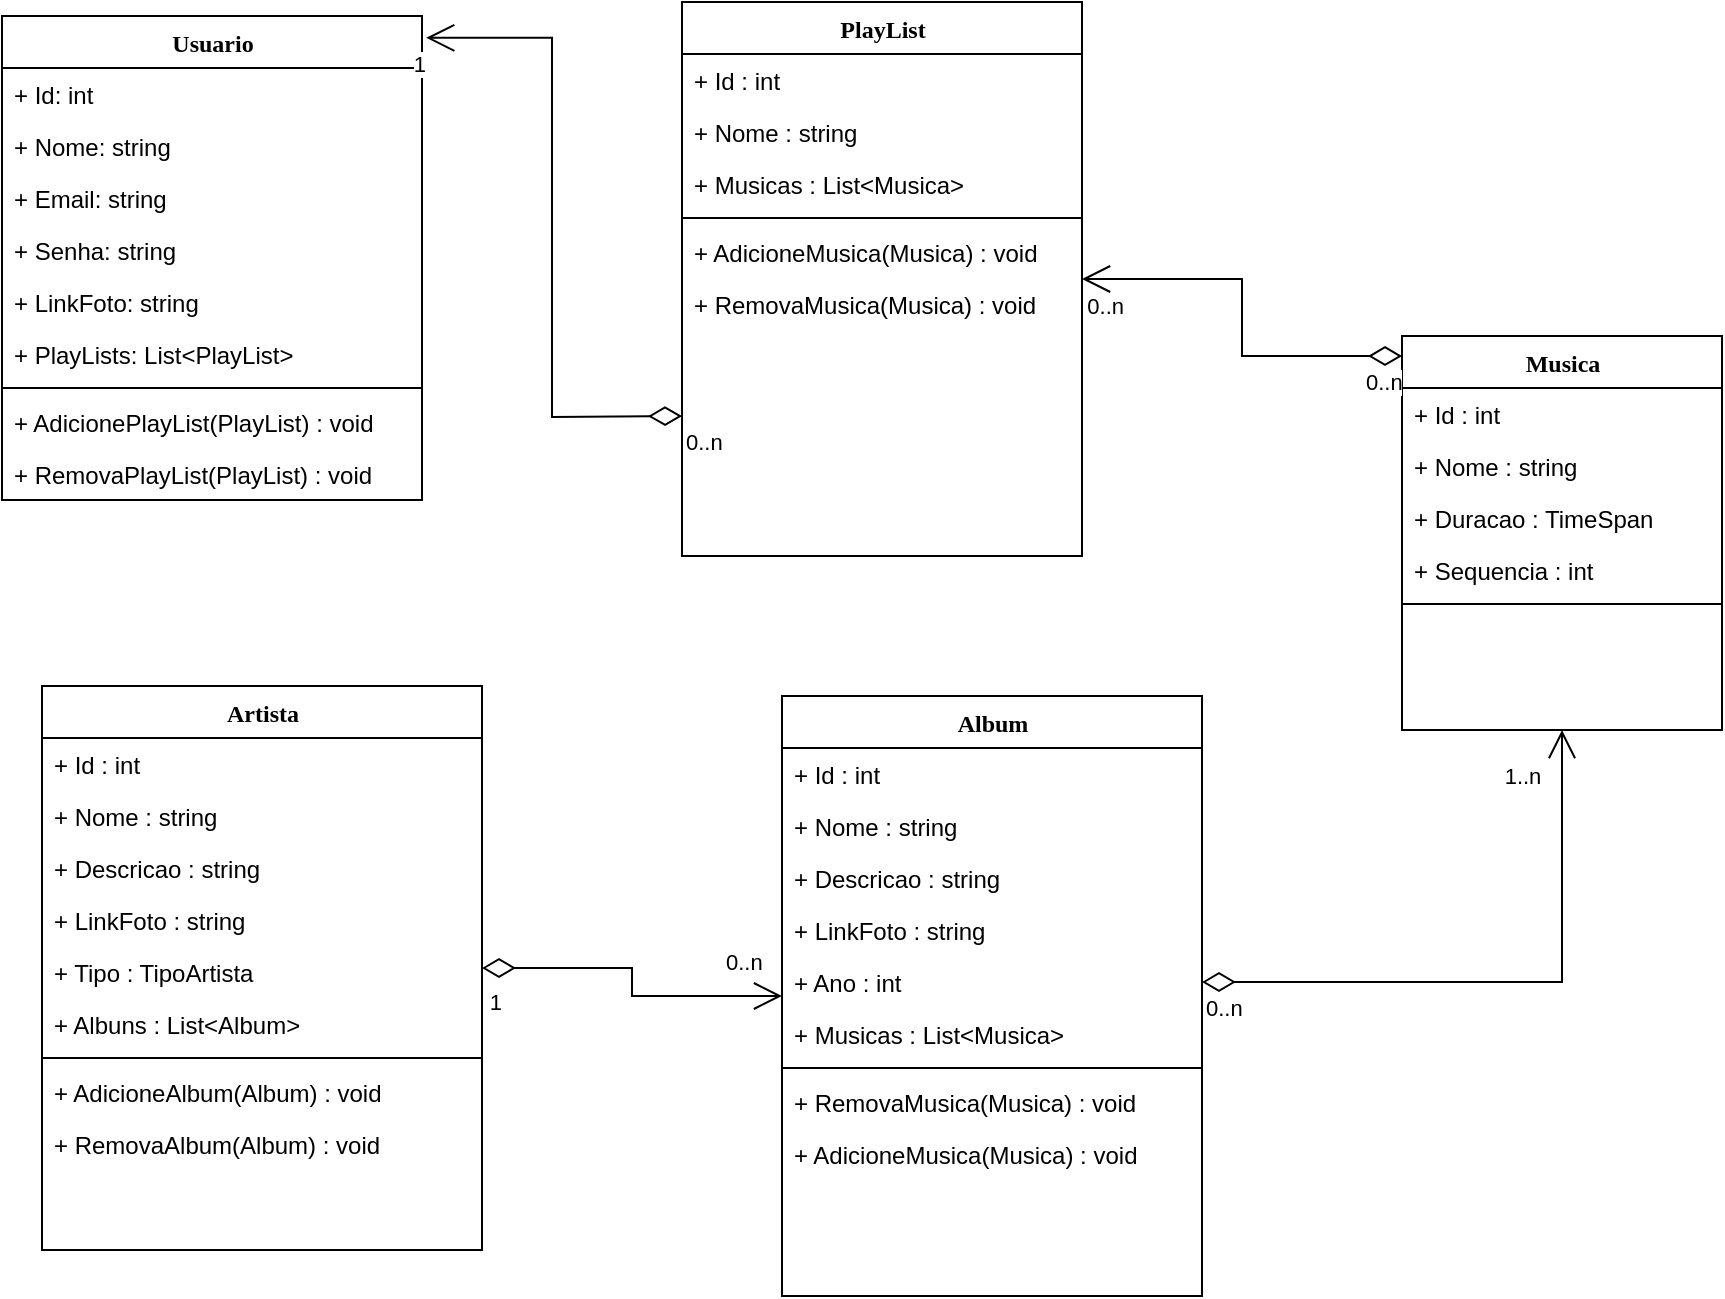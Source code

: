 <mxfile version="19.0.0" type="google"><diagram name="Page-1" id="9f46799a-70d6-7492-0946-bef42562c5a5"><mxGraphModel grid="1" page="1" gridSize="10" guides="1" tooltips="1" connect="1" arrows="1" fold="1" pageScale="1" pageWidth="1100" pageHeight="850" background="none" math="0" shadow="0"><root><mxCell id="0"/><mxCell id="1" parent="0"/><mxCell id="78961159f06e98e8-17" value="Usuario" style="swimlane;html=1;fontStyle=1;align=center;verticalAlign=top;childLayout=stackLayout;horizontal=1;startSize=26;horizontalStack=0;resizeParent=1;resizeLast=0;collapsible=1;marginBottom=0;swimlaneFillColor=#ffffff;rounded=0;shadow=0;comic=0;labelBackgroundColor=none;strokeWidth=1;fillColor=none;fontFamily=Verdana;fontSize=12" vertex="1" parent="1"><mxGeometry x="90" y="90" width="210" height="242" as="geometry"/></mxCell><mxCell id="78961159f06e98e8-21" value="+ Id: int" style="text;html=1;strokeColor=none;fillColor=none;align=left;verticalAlign=top;spacingLeft=4;spacingRight=4;whiteSpace=wrap;overflow=hidden;rotatable=0;points=[[0,0.5],[1,0.5]];portConstraint=eastwest;" vertex="1" parent="78961159f06e98e8-17"><mxGeometry y="26" width="210" height="26" as="geometry"/></mxCell><mxCell id="78961159f06e98e8-23" value="+ Nome: string" style="text;html=1;strokeColor=none;fillColor=none;align=left;verticalAlign=top;spacingLeft=4;spacingRight=4;whiteSpace=wrap;overflow=hidden;rotatable=0;points=[[0,0.5],[1,0.5]];portConstraint=eastwest;" vertex="1" parent="78961159f06e98e8-17"><mxGeometry y="52" width="210" height="26" as="geometry"/></mxCell><mxCell id="78961159f06e98e8-25" value="+ Email: string" style="text;html=1;strokeColor=none;fillColor=none;align=left;verticalAlign=top;spacingLeft=4;spacingRight=4;whiteSpace=wrap;overflow=hidden;rotatable=0;points=[[0,0.5],[1,0.5]];portConstraint=eastwest;" vertex="1" parent="78961159f06e98e8-17"><mxGeometry y="78" width="210" height="26" as="geometry"/></mxCell><mxCell id="78961159f06e98e8-26" value="+ Senha: string" style="text;html=1;strokeColor=none;fillColor=none;align=left;verticalAlign=top;spacingLeft=4;spacingRight=4;whiteSpace=wrap;overflow=hidden;rotatable=0;points=[[0,0.5],[1,0.5]];portConstraint=eastwest;" vertex="1" parent="78961159f06e98e8-17"><mxGeometry y="104" width="210" height="26" as="geometry"/></mxCell><mxCell id="78961159f06e98e8-24" value="+ LinkFoto: string" style="text;html=1;strokeColor=none;fillColor=none;align=left;verticalAlign=top;spacingLeft=4;spacingRight=4;whiteSpace=wrap;overflow=hidden;rotatable=0;points=[[0,0.5],[1,0.5]];portConstraint=eastwest;" vertex="1" parent="78961159f06e98e8-17"><mxGeometry y="130" width="210" height="26" as="geometry"/></mxCell><mxCell id="S0zHs87KiA6PrJQPkx54-1" value="+ PlayLists: List&amp;lt;PlayList&amp;gt;" style="text;html=1;strokeColor=none;fillColor=none;align=left;verticalAlign=top;spacingLeft=4;spacingRight=4;whiteSpace=wrap;overflow=hidden;rotatable=0;points=[[0,0.5],[1,0.5]];portConstraint=eastwest;" vertex="1" parent="78961159f06e98e8-17"><mxGeometry y="156" width="210" height="26" as="geometry"/></mxCell><mxCell id="78961159f06e98e8-19" value="" style="line;html=1;strokeWidth=1;fillColor=none;align=left;verticalAlign=middle;spacingTop=-1;spacingLeft=3;spacingRight=3;rotatable=0;labelPosition=right;points=[];portConstraint=eastwest;" vertex="1" parent="78961159f06e98e8-17"><mxGeometry y="182" width="210" height="8" as="geometry"/></mxCell><mxCell id="78961159f06e98e8-20" value="+ AdicionePlayList(PlayList) : void" style="text;html=1;strokeColor=none;fillColor=none;align=left;verticalAlign=top;spacingLeft=4;spacingRight=4;whiteSpace=wrap;overflow=hidden;rotatable=0;points=[[0,0.5],[1,0.5]];portConstraint=eastwest;" vertex="1" parent="78961159f06e98e8-17"><mxGeometry y="190" width="210" height="26" as="geometry"/></mxCell><mxCell id="S0zHs87KiA6PrJQPkx54-2" value="+ RemovaPlayList(PlayList) : void" style="text;html=1;strokeColor=none;fillColor=none;align=left;verticalAlign=top;spacingLeft=4;spacingRight=4;whiteSpace=wrap;overflow=hidden;rotatable=0;points=[[0,0.5],[1,0.5]];portConstraint=eastwest;" vertex="1" parent="78961159f06e98e8-17"><mxGeometry y="216" width="210" height="26" as="geometry"/></mxCell><mxCell id="78961159f06e98e8-30" value="PlayList" style="swimlane;html=1;fontStyle=1;align=center;verticalAlign=top;childLayout=stackLayout;horizontal=1;startSize=26;horizontalStack=0;resizeParent=1;resizeLast=0;collapsible=1;marginBottom=0;swimlaneFillColor=#ffffff;rounded=0;shadow=0;comic=0;labelBackgroundColor=none;strokeWidth=1;fillColor=none;fontFamily=Verdana;fontSize=12" vertex="1" parent="1"><mxGeometry x="430" y="83" width="200" height="277" as="geometry"/></mxCell><mxCell id="78961159f06e98e8-31" value="+ Id : int" style="text;html=1;strokeColor=none;fillColor=none;align=left;verticalAlign=top;spacingLeft=4;spacingRight=4;whiteSpace=wrap;overflow=hidden;rotatable=0;points=[[0,0.5],[1,0.5]];portConstraint=eastwest;" vertex="1" parent="78961159f06e98e8-30"><mxGeometry y="26" width="200" height="26" as="geometry"/></mxCell><mxCell id="78961159f06e98e8-32" value="+ Nome : string" style="text;html=1;strokeColor=none;fillColor=none;align=left;verticalAlign=top;spacingLeft=4;spacingRight=4;whiteSpace=wrap;overflow=hidden;rotatable=0;points=[[0,0.5],[1,0.5]];portConstraint=eastwest;" vertex="1" parent="78961159f06e98e8-30"><mxGeometry y="52" width="200" height="26" as="geometry"/></mxCell><mxCell id="78961159f06e98e8-33" value="+ Musicas : List&amp;lt;Musica&amp;gt;" style="text;html=1;strokeColor=none;fillColor=none;align=left;verticalAlign=top;spacingLeft=4;spacingRight=4;whiteSpace=wrap;overflow=hidden;rotatable=0;points=[[0,0.5],[1,0.5]];portConstraint=eastwest;" vertex="1" parent="78961159f06e98e8-30"><mxGeometry y="78" width="200" height="26" as="geometry"/></mxCell><mxCell id="78961159f06e98e8-38" value="" style="line;html=1;strokeWidth=1;fillColor=none;align=left;verticalAlign=middle;spacingTop=-1;spacingLeft=3;spacingRight=3;rotatable=0;labelPosition=right;points=[];portConstraint=eastwest;" vertex="1" parent="78961159f06e98e8-30"><mxGeometry y="104" width="200" height="8" as="geometry"/></mxCell><mxCell id="78961159f06e98e8-40" value="+ AdicioneMusica(Musica) : void" style="text;html=1;strokeColor=none;fillColor=none;align=left;verticalAlign=top;spacingLeft=4;spacingRight=4;whiteSpace=wrap;overflow=hidden;rotatable=0;points=[[0,0.5],[1,0.5]];portConstraint=eastwest;" vertex="1" parent="78961159f06e98e8-30"><mxGeometry y="112" width="200" height="26" as="geometry"/></mxCell><mxCell id="78961159f06e98e8-42" value="+ RemovaMusica(Musica) : void" style="text;html=1;strokeColor=none;fillColor=none;align=left;verticalAlign=top;spacingLeft=4;spacingRight=4;whiteSpace=wrap;overflow=hidden;rotatable=0;points=[[0,0.5],[1,0.5]];portConstraint=eastwest;" vertex="1" parent="78961159f06e98e8-30"><mxGeometry y="138" width="200" height="26" as="geometry"/></mxCell><mxCell id="S0zHs87KiA6PrJQPkx54-32" value="" style="endArrow=open;html=1;endSize=12;startArrow=diamondThin;startSize=14;startFill=0;edgeStyle=orthogonalEdgeStyle;rounded=0;entryX=1.01;entryY=0.045;entryDx=0;entryDy=0;entryPerimeter=0;" edge="1" parent="78961159f06e98e8-30" target="78961159f06e98e8-17"><mxGeometry relative="1" as="geometry"><mxPoint y="207" as="sourcePoint"/><mxPoint x="160" y="207" as="targetPoint"/></mxGeometry></mxCell><mxCell id="S0zHs87KiA6PrJQPkx54-33" value="0..n" style="edgeLabel;resizable=0;html=1;align=left;verticalAlign=top;" connectable="0" vertex="1" parent="S0zHs87KiA6PrJQPkx54-32"><mxGeometry x="-1" relative="1" as="geometry"/></mxCell><mxCell id="S0zHs87KiA6PrJQPkx54-34" value="1" style="edgeLabel;resizable=0;html=1;align=right;verticalAlign=top;" connectable="0" vertex="1" parent="S0zHs87KiA6PrJQPkx54-32"><mxGeometry x="1" relative="1" as="geometry"/></mxCell><mxCell id="78961159f06e98e8-43" value="Musica" style="swimlane;html=1;fontStyle=1;align=center;verticalAlign=top;childLayout=stackLayout;horizontal=1;startSize=26;horizontalStack=0;resizeParent=1;resizeLast=0;collapsible=1;marginBottom=0;swimlaneFillColor=#ffffff;rounded=0;shadow=0;comic=0;labelBackgroundColor=none;strokeWidth=1;fillColor=none;fontFamily=Verdana;fontSize=12" vertex="1" parent="1"><mxGeometry x="790" y="250" width="160" height="197" as="geometry"/></mxCell><mxCell id="78961159f06e98e8-44" value="+ Id : int" style="text;html=1;strokeColor=none;fillColor=none;align=left;verticalAlign=top;spacingLeft=4;spacingRight=4;whiteSpace=wrap;overflow=hidden;rotatable=0;points=[[0,0.5],[1,0.5]];portConstraint=eastwest;" vertex="1" parent="78961159f06e98e8-43"><mxGeometry y="26" width="160" height="26" as="geometry"/></mxCell><mxCell id="78961159f06e98e8-45" value="+ Nome : string" style="text;html=1;strokeColor=none;fillColor=none;align=left;verticalAlign=top;spacingLeft=4;spacingRight=4;whiteSpace=wrap;overflow=hidden;rotatable=0;points=[[0,0.5],[1,0.5]];portConstraint=eastwest;" vertex="1" parent="78961159f06e98e8-43"><mxGeometry y="52" width="160" height="26" as="geometry"/></mxCell><mxCell id="78961159f06e98e8-49" value="+ Duracao : TimeSpan" style="text;html=1;strokeColor=none;fillColor=none;align=left;verticalAlign=top;spacingLeft=4;spacingRight=4;whiteSpace=wrap;overflow=hidden;rotatable=0;points=[[0,0.5],[1,0.5]];portConstraint=eastwest;" vertex="1" parent="78961159f06e98e8-43"><mxGeometry y="78" width="160" height="26" as="geometry"/></mxCell><mxCell id="78961159f06e98e8-50" value="+ Sequencia : int" style="text;html=1;strokeColor=none;fillColor=none;align=left;verticalAlign=top;spacingLeft=4;spacingRight=4;whiteSpace=wrap;overflow=hidden;rotatable=0;points=[[0,0.5],[1,0.5]];portConstraint=eastwest;" vertex="1" parent="78961159f06e98e8-43"><mxGeometry y="104" width="160" height="26" as="geometry"/></mxCell><mxCell id="78961159f06e98e8-51" value="" style="line;html=1;strokeWidth=1;fillColor=none;align=left;verticalAlign=middle;spacingTop=-1;spacingLeft=3;spacingRight=3;rotatable=0;labelPosition=right;points=[];portConstraint=eastwest;" vertex="1" parent="78961159f06e98e8-43"><mxGeometry y="130" width="160" height="8" as="geometry"/></mxCell><mxCell id="78961159f06e98e8-56" value="Album" style="swimlane;html=1;fontStyle=1;align=center;verticalAlign=top;childLayout=stackLayout;horizontal=1;startSize=26;horizontalStack=0;resizeParent=1;resizeLast=0;collapsible=1;marginBottom=0;swimlaneFillColor=#ffffff;rounded=0;shadow=0;comic=0;labelBackgroundColor=none;strokeWidth=1;fillColor=none;fontFamily=Verdana;fontSize=12" vertex="1" parent="1"><mxGeometry x="480" y="430" width="210" height="300" as="geometry"/></mxCell><mxCell id="78961159f06e98e8-57" value="+ Id : int" style="text;html=1;strokeColor=none;fillColor=none;align=left;verticalAlign=top;spacingLeft=4;spacingRight=4;whiteSpace=wrap;overflow=hidden;rotatable=0;points=[[0,0.5],[1,0.5]];portConstraint=eastwest;" vertex="1" parent="78961159f06e98e8-56"><mxGeometry y="26" width="210" height="26" as="geometry"/></mxCell><mxCell id="78961159f06e98e8-58" value="+ Nome : string" style="text;html=1;strokeColor=none;fillColor=none;align=left;verticalAlign=top;spacingLeft=4;spacingRight=4;whiteSpace=wrap;overflow=hidden;rotatable=0;points=[[0,0.5],[1,0.5]];portConstraint=eastwest;" vertex="1" parent="78961159f06e98e8-56"><mxGeometry y="52" width="210" height="26" as="geometry"/></mxCell><mxCell id="78961159f06e98e8-59" value="+ Descricao : string" style="text;html=1;strokeColor=none;fillColor=none;align=left;verticalAlign=top;spacingLeft=4;spacingRight=4;whiteSpace=wrap;overflow=hidden;rotatable=0;points=[[0,0.5],[1,0.5]];portConstraint=eastwest;" vertex="1" parent="78961159f06e98e8-56"><mxGeometry y="78" width="210" height="26" as="geometry"/></mxCell><mxCell id="78961159f06e98e8-60" value="+ LinkFoto : string" style="text;html=1;strokeColor=none;fillColor=none;align=left;verticalAlign=top;spacingLeft=4;spacingRight=4;whiteSpace=wrap;overflow=hidden;rotatable=0;points=[[0,0.5],[1,0.5]];portConstraint=eastwest;" vertex="1" parent="78961159f06e98e8-56"><mxGeometry y="104" width="210" height="26" as="geometry"/></mxCell><mxCell id="78961159f06e98e8-61" value="+ Ano : int" style="text;html=1;strokeColor=none;fillColor=none;align=left;verticalAlign=top;spacingLeft=4;spacingRight=4;whiteSpace=wrap;overflow=hidden;rotatable=0;points=[[0,0.5],[1,0.5]];portConstraint=eastwest;" vertex="1" parent="78961159f06e98e8-56"><mxGeometry y="130" width="210" height="26" as="geometry"/></mxCell><mxCell id="78961159f06e98e8-62" value="+ Musicas : List&amp;lt;Musica&amp;gt;" style="text;html=1;strokeColor=none;fillColor=none;align=left;verticalAlign=top;spacingLeft=4;spacingRight=4;whiteSpace=wrap;overflow=hidden;rotatable=0;points=[[0,0.5],[1,0.5]];portConstraint=eastwest;" vertex="1" parent="78961159f06e98e8-56"><mxGeometry y="156" width="210" height="26" as="geometry"/></mxCell><mxCell id="78961159f06e98e8-64" value="" style="line;html=1;strokeWidth=1;fillColor=none;align=left;verticalAlign=middle;spacingTop=-1;spacingLeft=3;spacingRight=3;rotatable=0;labelPosition=right;points=[];portConstraint=eastwest;" vertex="1" parent="78961159f06e98e8-56"><mxGeometry y="182" width="210" height="8" as="geometry"/></mxCell><mxCell id="S0zHs87KiA6PrJQPkx54-7" value="+ RemovaMusica(Musica) : void" style="text;html=1;strokeColor=none;fillColor=none;align=left;verticalAlign=top;spacingLeft=4;spacingRight=4;whiteSpace=wrap;overflow=hidden;rotatable=0;points=[[0,0.5],[1,0.5]];portConstraint=eastwest;" vertex="1" parent="78961159f06e98e8-56"><mxGeometry y="190" width="210" height="26" as="geometry"/></mxCell><mxCell id="S0zHs87KiA6PrJQPkx54-6" value="+ AdicioneMusica(Musica) : void" style="text;html=1;strokeColor=none;fillColor=none;align=left;verticalAlign=top;spacingLeft=4;spacingRight=4;whiteSpace=wrap;overflow=hidden;rotatable=0;points=[[0,0.5],[1,0.5]];portConstraint=eastwest;" vertex="1" parent="78961159f06e98e8-56"><mxGeometry y="216" width="210" height="26" as="geometry"/></mxCell><mxCell id="S0zHs87KiA6PrJQPkx54-9" value="Artista" style="swimlane;html=1;fontStyle=1;align=center;verticalAlign=top;childLayout=stackLayout;horizontal=1;startSize=26;horizontalStack=0;resizeParent=1;resizeLast=0;collapsible=1;marginBottom=0;swimlaneFillColor=#ffffff;rounded=0;shadow=0;comic=0;labelBackgroundColor=none;strokeWidth=1;fillColor=none;fontFamily=Verdana;fontSize=12" vertex="1" parent="1"><mxGeometry x="110" y="425" width="220" height="282" as="geometry"/></mxCell><mxCell id="S0zHs87KiA6PrJQPkx54-10" value="+ Id : int" style="text;html=1;strokeColor=none;fillColor=none;align=left;verticalAlign=top;spacingLeft=4;spacingRight=4;whiteSpace=wrap;overflow=hidden;rotatable=0;points=[[0,0.5],[1,0.5]];portConstraint=eastwest;" vertex="1" parent="S0zHs87KiA6PrJQPkx54-9"><mxGeometry y="26" width="220" height="26" as="geometry"/></mxCell><mxCell id="S0zHs87KiA6PrJQPkx54-11" value="+ Nome : string" style="text;html=1;strokeColor=none;fillColor=none;align=left;verticalAlign=top;spacingLeft=4;spacingRight=4;whiteSpace=wrap;overflow=hidden;rotatable=0;points=[[0,0.5],[1,0.5]];portConstraint=eastwest;" vertex="1" parent="S0zHs87KiA6PrJQPkx54-9"><mxGeometry y="52" width="220" height="26" as="geometry"/></mxCell><mxCell id="S0zHs87KiA6PrJQPkx54-12" value="+ Descricao : string" style="text;html=1;strokeColor=none;fillColor=none;align=left;verticalAlign=top;spacingLeft=4;spacingRight=4;whiteSpace=wrap;overflow=hidden;rotatable=0;points=[[0,0.5],[1,0.5]];portConstraint=eastwest;" vertex="1" parent="S0zHs87KiA6PrJQPkx54-9"><mxGeometry y="78" width="220" height="26" as="geometry"/></mxCell><mxCell id="S0zHs87KiA6PrJQPkx54-13" value="+ LinkFoto : string" style="text;html=1;strokeColor=none;fillColor=none;align=left;verticalAlign=top;spacingLeft=4;spacingRight=4;whiteSpace=wrap;overflow=hidden;rotatable=0;points=[[0,0.5],[1,0.5]];portConstraint=eastwest;" vertex="1" parent="S0zHs87KiA6PrJQPkx54-9"><mxGeometry y="104" width="220" height="26" as="geometry"/></mxCell><mxCell id="S0zHs87KiA6PrJQPkx54-17" value="+ Tipo : TipoArtista" style="text;html=1;strokeColor=none;fillColor=none;align=left;verticalAlign=top;spacingLeft=4;spacingRight=4;whiteSpace=wrap;overflow=hidden;rotatable=0;points=[[0,0.5],[1,0.5]];portConstraint=eastwest;" vertex="1" parent="S0zHs87KiA6PrJQPkx54-9"><mxGeometry y="130" width="220" height="26" as="geometry"/></mxCell><mxCell id="S0zHs87KiA6PrJQPkx54-18" value="+ Albuns : List&amp;lt;Album&amp;gt;" style="text;html=1;strokeColor=none;fillColor=none;align=left;verticalAlign=top;spacingLeft=4;spacingRight=4;whiteSpace=wrap;overflow=hidden;rotatable=0;points=[[0,0.5],[1,0.5]];portConstraint=eastwest;" vertex="1" parent="S0zHs87KiA6PrJQPkx54-9"><mxGeometry y="156" width="220" height="26" as="geometry"/></mxCell><mxCell id="S0zHs87KiA6PrJQPkx54-14" value="" style="line;html=1;strokeWidth=1;fillColor=none;align=left;verticalAlign=middle;spacingTop=-1;spacingLeft=3;spacingRight=3;rotatable=0;labelPosition=right;points=[];portConstraint=eastwest;" vertex="1" parent="S0zHs87KiA6PrJQPkx54-9"><mxGeometry y="182" width="220" height="8" as="geometry"/></mxCell><mxCell id="S0zHs87KiA6PrJQPkx54-23" value="+ AdicioneAlbum(Album) : void" style="text;html=1;strokeColor=none;fillColor=none;align=left;verticalAlign=top;spacingLeft=4;spacingRight=4;whiteSpace=wrap;overflow=hidden;rotatable=0;points=[[0,0.5],[1,0.5]];portConstraint=eastwest;" vertex="1" parent="S0zHs87KiA6PrJQPkx54-9"><mxGeometry y="190" width="220" height="26" as="geometry"/></mxCell><mxCell id="S0zHs87KiA6PrJQPkx54-24" value="+ RemovaAlbum(Album) : void" style="text;html=1;strokeColor=none;fillColor=none;align=left;verticalAlign=top;spacingLeft=4;spacingRight=4;whiteSpace=wrap;overflow=hidden;rotatable=0;points=[[0,0.5],[1,0.5]];portConstraint=eastwest;" vertex="1" parent="S0zHs87KiA6PrJQPkx54-9"><mxGeometry y="216" width="220" height="26" as="geometry"/></mxCell><mxCell id="S0zHs87KiA6PrJQPkx54-35" value="" style="endArrow=open;html=1;endSize=12;startArrow=diamondThin;startSize=14;startFill=0;edgeStyle=orthogonalEdgeStyle;rounded=0;exitX=0;exitY=0.051;exitDx=0;exitDy=0;exitPerimeter=0;" edge="1" parent="1" source="78961159f06e98e8-43" target="78961159f06e98e8-30"><mxGeometry relative="1" as="geometry"><mxPoint x="810" y="350" as="sourcePoint"/><mxPoint x="970" y="350" as="targetPoint"/></mxGeometry></mxCell><mxCell id="S0zHs87KiA6PrJQPkx54-36" value="0..n" style="edgeLabel;resizable=0;html=1;align=left;verticalAlign=top;" connectable="0" vertex="1" parent="S0zHs87KiA6PrJQPkx54-35"><mxGeometry x="-1" relative="1" as="geometry"><mxPoint x="-20" as="offset"/></mxGeometry></mxCell><mxCell id="S0zHs87KiA6PrJQPkx54-37" value="0..n&lt;br&gt;" style="edgeLabel;resizable=0;html=1;align=right;verticalAlign=top;" connectable="0" vertex="1" parent="S0zHs87KiA6PrJQPkx54-35"><mxGeometry x="1" relative="1" as="geometry"><mxPoint x="21" as="offset"/></mxGeometry></mxCell><mxCell id="S0zHs87KiA6PrJQPkx54-38" value="" style="endArrow=open;html=1;endSize=12;startArrow=diamondThin;startSize=14;startFill=0;edgeStyle=orthogonalEdgeStyle;rounded=0;entryX=0.5;entryY=1;entryDx=0;entryDy=0;exitX=1;exitY=0.5;exitDx=0;exitDy=0;" edge="1" parent="1" source="78961159f06e98e8-61" target="78961159f06e98e8-43"><mxGeometry relative="1" as="geometry"><mxPoint x="670" y="540" as="sourcePoint"/><mxPoint x="830" y="540" as="targetPoint"/></mxGeometry></mxCell><mxCell id="S0zHs87KiA6PrJQPkx54-39" value="0..n" style="edgeLabel;resizable=0;html=1;align=left;verticalAlign=top;" connectable="0" vertex="1" parent="S0zHs87KiA6PrJQPkx54-38"><mxGeometry x="-1" relative="1" as="geometry"/></mxCell><mxCell id="S0zHs87KiA6PrJQPkx54-41" value="1..n" style="edgeLabel;html=1;align=center;verticalAlign=middle;resizable=0;points=[];" connectable="0" vertex="1" parent="S0zHs87KiA6PrJQPkx54-38"><mxGeometry x="0.908" relative="1" as="geometry"><mxPoint x="-20" y="9" as="offset"/></mxGeometry></mxCell><mxCell id="S0zHs87KiA6PrJQPkx54-42" value="" style="endArrow=open;html=1;endSize=12;startArrow=diamondThin;startSize=14;startFill=0;edgeStyle=orthogonalEdgeStyle;rounded=0;" edge="1" parent="1" source="S0zHs87KiA6PrJQPkx54-9" target="78961159f06e98e8-56"><mxGeometry x="-0.268" y="-14" relative="1" as="geometry"><mxPoint x="370" y="440" as="sourcePoint"/><mxPoint x="530" y="440" as="targetPoint"/><mxPoint as="offset"/></mxGeometry></mxCell><mxCell id="S0zHs87KiA6PrJQPkx54-43" value="0..n" style="edgeLabel;resizable=0;html=1;align=left;verticalAlign=top;" connectable="0" vertex="1" parent="S0zHs87KiA6PrJQPkx54-42"><mxGeometry x="-1" relative="1" as="geometry"><mxPoint x="120" y="-16" as="offset"/></mxGeometry></mxCell><mxCell id="S0zHs87KiA6PrJQPkx54-44" value="1" style="edgeLabel;resizable=0;html=1;align=right;verticalAlign=top;" connectable="0" vertex="1" parent="S0zHs87KiA6PrJQPkx54-42"><mxGeometry x="1" relative="1" as="geometry"><mxPoint x="-140" y="-10" as="offset"/></mxGeometry></mxCell></root></mxGraphModel></diagram></mxfile>